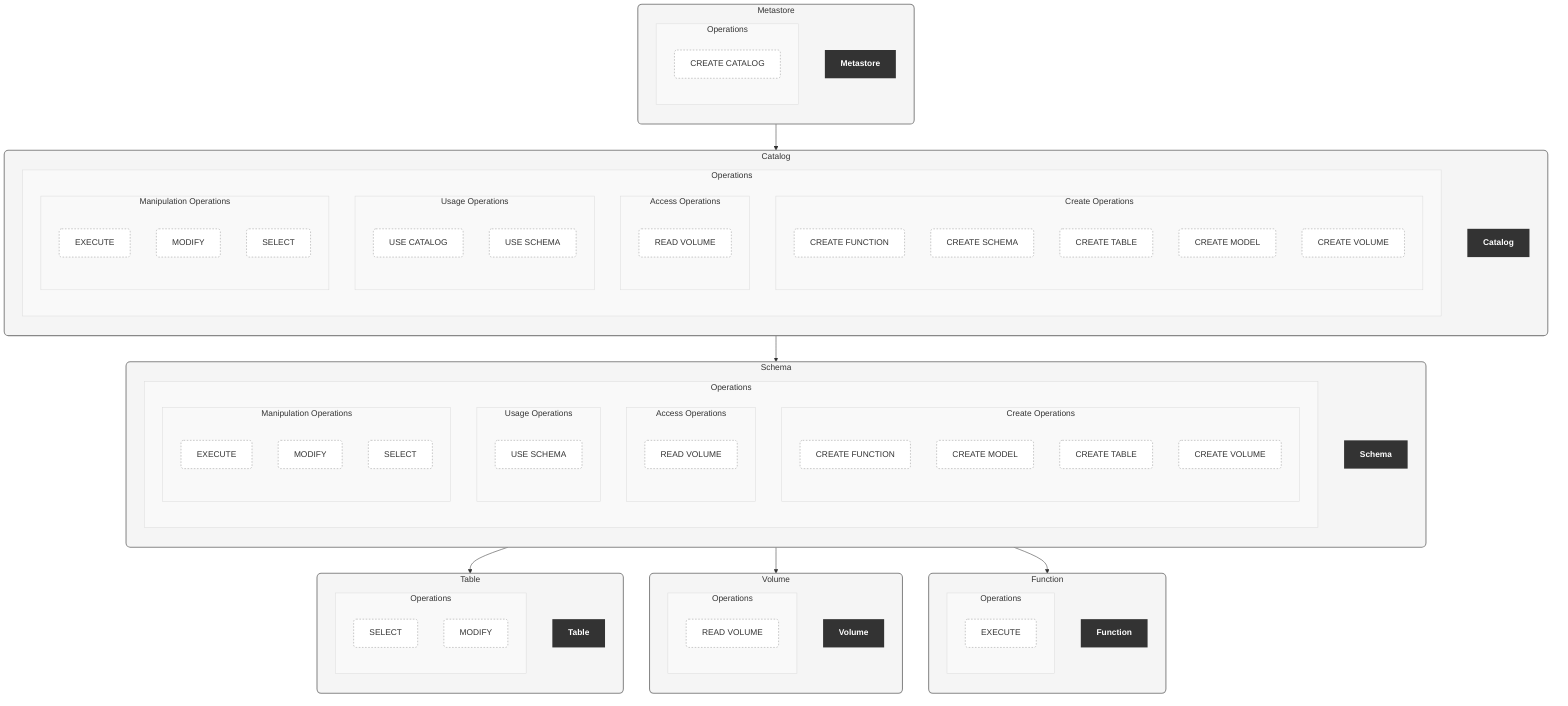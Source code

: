 flowchart TD
    %% Main Components as vertical blocks with clear links
    
    subgraph MS["Metastore"]
        direction TB
        MTitle["Metastore"]
        
        subgraph MSOps["Operations"]
            direction TB
            MO1["CREATE CATALOG"]
        end
    end
    
    subgraph CAT["Catalog"]
        direction TB
        CTitle["Catalog"]
        
        subgraph CATOps["Operations"]
            direction TB
            
            subgraph COps1["Create Operations"]
                direction TB
                CO1["CREATE FUNCTION"]
                CO2["CREATE SCHEMA"]
                CO3["CREATE TABLE"]
                CO4["CREATE MODEL"]
                CO5["CREATE VOLUME"]
            end
            
            subgraph COps2["Access Operations"]
                direction TB
                CO6["READ VOLUME"]
            end
            
            subgraph COps3["Usage Operations"]
                direction TB
                CO7["USE CATALOG"]
                CO8["USE SCHEMA"]
            end
            
            subgraph COps4["Manipulation Operations"]
                direction TB
                CO9["EXECUTE"]
                CO10["MODIFY"]
                CO11["SELECT"]
            end
        end
    end
    
    subgraph SCH["Schema"]
        direction TB
        STitle["Schema"]
        
        subgraph SCHOps["Operations"]
            direction TB
            
            subgraph SOps1["Create Operations"]
                direction TB
                SO1["CREATE FUNCTION"]
                SO2["CREATE MODEL"]
                SO3["CREATE TABLE"]
                SO4["CREATE VOLUME"]
            end
            
            subgraph SOps2["Access Operations"]
                direction TB
                SO5["READ VOLUME"]
            end
            
            subgraph SOps3["Usage Operations"]
                direction TB
                SO6["USE SCHEMA"]
            end
            
            subgraph SOps4["Manipulation Operations"]
                direction TB
                SO7["EXECUTE"]
                SO8["MODIFY"]
                SO9["SELECT"]
            end
        end
    end
    
    subgraph TBL["Table"]
        direction TB
        TTitle["Table"]
        
        subgraph TBLOps["Operations"]
            direction TB
            TO1["SELECT"]
            TO2["MODIFY"]
        end
    end
    
    subgraph VOL["Volume"]
        direction TB
        VTitle["Volume"]
        
        subgraph VOLOps["Operations"]
            direction TB
            VO1["READ VOLUME"]
        end
    end
    
    subgraph FUNC["Function"]
        direction TB
        FTitle["Function"]
        
        subgraph FUNCOps["Operations"]
            direction TB
            FO1["EXECUTE"]
        end
    end
    
    %% Connections between blocks to represent hierarchy
    MS --> CAT
    CAT --> SCH
    SCH --> TBL
    SCH --> VOL
    SCH --> FUNC
    
    %% Styling
    classDef blockTitle fill:#333,stroke:none,color:white,font-weight:bold
    classDef operation fill:white,stroke:#999,stroke-width:1px,stroke-dasharray:3,rx:5
    classDef block fill:#f5f5f5,stroke:#888,stroke-width:2px,rx:8
    classDef opsGroup fill:#f9f9f9,stroke:#ddd,stroke-width:1px
    
    class MTitle,CTitle,STitle,TTitle,VTitle,FTitle blockTitle
    class MO1,CO1,CO2,CO3,CO4,CO5,CO6,CO7,CO8,CO9,CO10,CO11,SO1,SO2,SO3,SO4,SO5,SO6,SO7,SO8,SO9,TO1,TO2,VO1,FO1 operation
    class MS,CAT,SCH,TBL,VOL,FUNC block
    class MSOps,CATOps,SCHOps,TBLOps,VOLOps,FUNCOps,COps1,COps2,COps3,COps4,SOps1,SOps2,SOps3,SOps4 opsGroup